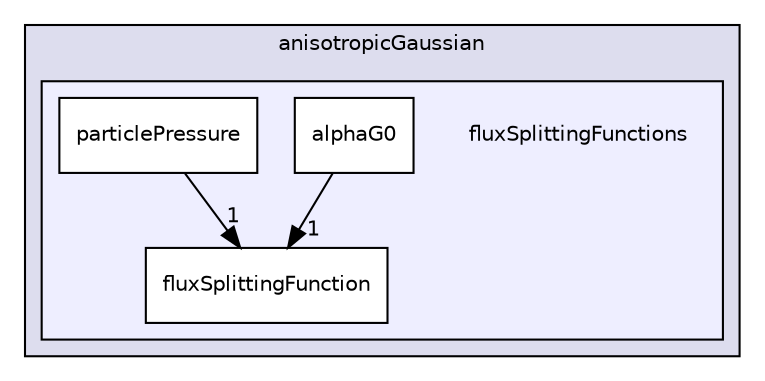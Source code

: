 digraph "fluxSplittingFunctions" {
  bgcolor=transparent;
  compound=true
  node [ fontsize="10", fontname="Helvetica"];
  edge [ labelfontsize="10", labelfontname="Helvetica"];
  subgraph clusterdir_20f0deba41ea973f19d31e362ab6c4a7 {
    graph [ bgcolor="#ddddee", pencolor="black", label="anisotropicGaussian" fontname="Helvetica", fontsize="10", URL="dir_20f0deba41ea973f19d31e362ab6c4a7.html"]
  subgraph clusterdir_bfa457a5bbe03a8ba254d7f5a396e99c {
    graph [ bgcolor="#eeeeff", pencolor="black", label="" URL="dir_bfa457a5bbe03a8ba254d7f5a396e99c.html"];
    dir_bfa457a5bbe03a8ba254d7f5a396e99c [shape=plaintext label="fluxSplittingFunctions"];
    dir_9812716dfa1258023d1461d2d0ac7201 [shape=box label="alphaG0" color="black" fillcolor="white" style="filled" URL="dir_9812716dfa1258023d1461d2d0ac7201.html"];
    dir_6df547eaebe8a085945fc77bb5940322 [shape=box label="fluxSplittingFunction" color="black" fillcolor="white" style="filled" URL="dir_6df547eaebe8a085945fc77bb5940322.html"];
    dir_6013787b8a41faf6329dc3c041f01cab [shape=box label="particlePressure" color="black" fillcolor="white" style="filled" URL="dir_6013787b8a41faf6329dc3c041f01cab.html"];
  }
  }
  dir_9812716dfa1258023d1461d2d0ac7201->dir_6df547eaebe8a085945fc77bb5940322 [headlabel="1", labeldistance=1.5 headhref="dir_000024_000151.html"];
  dir_6013787b8a41faf6329dc3c041f01cab->dir_6df547eaebe8a085945fc77bb5940322 [headlabel="1", labeldistance=1.5 headhref="dir_000304_000151.html"];
}
